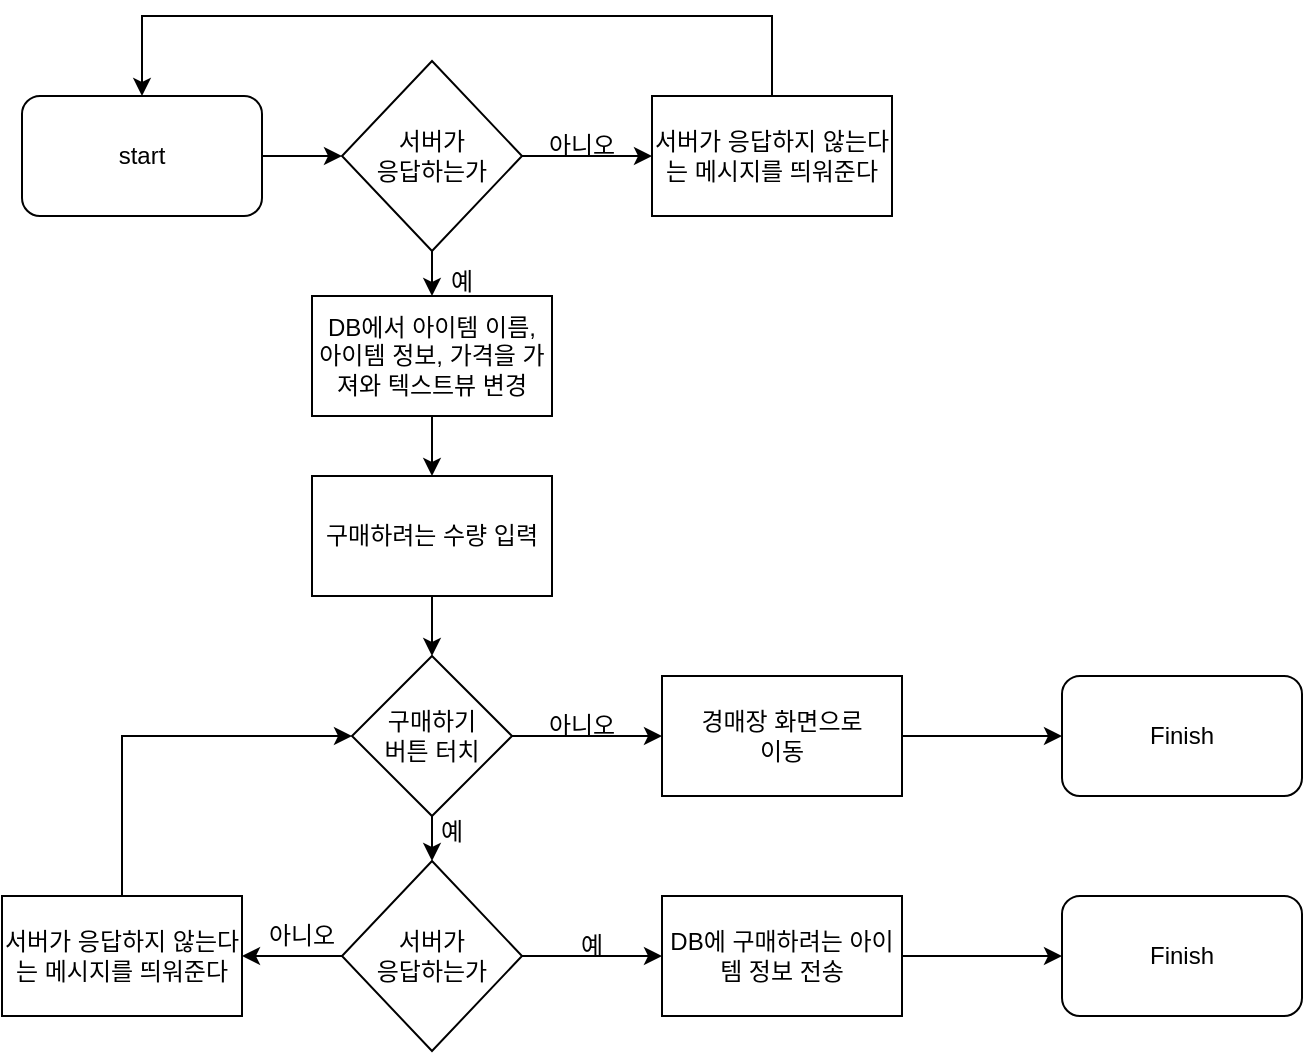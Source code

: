 <mxfile version="16.0.0" type="device"><diagram id="C5RBs43oDa-KdzZeNtuy" name="Page-1"><mxGraphModel dx="1422" dy="737" grid="1" gridSize="10" guides="1" tooltips="1" connect="1" arrows="1" fold="1" page="1" pageScale="1" pageWidth="827" pageHeight="1169" math="0" shadow="0"><root><mxCell id="WIyWlLk6GJQsqaUBKTNV-0"/><mxCell id="WIyWlLk6GJQsqaUBKTNV-1" parent="WIyWlLk6GJQsqaUBKTNV-0"/><mxCell id="eX_25duwFc8bF15q4215-0" value="" style="edgeStyle=orthogonalEdgeStyle;rounded=0;orthogonalLoop=1;jettySize=auto;html=1;" edge="1" parent="WIyWlLk6GJQsqaUBKTNV-1" source="eX_25duwFc8bF15q4215-1" target="eX_25duwFc8bF15q4215-4"><mxGeometry relative="1" as="geometry"/></mxCell><mxCell id="eX_25duwFc8bF15q4215-1" value="start" style="rounded=1;whiteSpace=wrap;html=1;" vertex="1" parent="WIyWlLk6GJQsqaUBKTNV-1"><mxGeometry x="110" y="120" width="120" height="60" as="geometry"/></mxCell><mxCell id="eX_25duwFc8bF15q4215-2" value="" style="edgeStyle=orthogonalEdgeStyle;rounded=0;orthogonalLoop=1;jettySize=auto;html=1;" edge="1" parent="WIyWlLk6GJQsqaUBKTNV-1" source="eX_25duwFc8bF15q4215-4" target="eX_25duwFc8bF15q4215-6"><mxGeometry relative="1" as="geometry"/></mxCell><mxCell id="eX_25duwFc8bF15q4215-3" value="" style="edgeStyle=orthogonalEdgeStyle;rounded=0;orthogonalLoop=1;jettySize=auto;html=1;" edge="1" parent="WIyWlLk6GJQsqaUBKTNV-1" source="eX_25duwFc8bF15q4215-4"><mxGeometry relative="1" as="geometry"><mxPoint x="425" y="150" as="targetPoint"/></mxGeometry></mxCell><mxCell id="eX_25duwFc8bF15q4215-4" value="서버가 &lt;br&gt;응답하는가" style="rhombus;whiteSpace=wrap;html=1;" vertex="1" parent="WIyWlLk6GJQsqaUBKTNV-1"><mxGeometry x="270" y="102.5" width="90" height="95" as="geometry"/></mxCell><mxCell id="eX_25duwFc8bF15q4215-60" value="" style="edgeStyle=orthogonalEdgeStyle;rounded=0;orthogonalLoop=1;jettySize=auto;html=1;" edge="1" parent="WIyWlLk6GJQsqaUBKTNV-1" source="eX_25duwFc8bF15q4215-6" target="eX_25duwFc8bF15q4215-59"><mxGeometry relative="1" as="geometry"/></mxCell><mxCell id="eX_25duwFc8bF15q4215-6" value="DB에서 아이템 이름, 아이템 정보, 가격을 가져와 텍스트뷰 변경" style="whiteSpace=wrap;html=1;" vertex="1" parent="WIyWlLk6GJQsqaUBKTNV-1"><mxGeometry x="255" y="220" width="120" height="60" as="geometry"/></mxCell><mxCell id="eX_25duwFc8bF15q4215-7" style="edgeStyle=orthogonalEdgeStyle;rounded=0;orthogonalLoop=1;jettySize=auto;html=1;entryX=0.5;entryY=0;entryDx=0;entryDy=0;" edge="1" parent="WIyWlLk6GJQsqaUBKTNV-1" target="eX_25duwFc8bF15q4215-1"><mxGeometry relative="1" as="geometry"><mxPoint x="430" y="50" as="targetPoint"/><Array as="points"><mxPoint x="485" y="80"/><mxPoint x="170" y="80"/></Array><mxPoint x="485" y="120" as="sourcePoint"/></mxGeometry></mxCell><mxCell id="eX_25duwFc8bF15q4215-8" value="예" style="text;html=1;strokeColor=none;fillColor=none;align=center;verticalAlign=middle;whiteSpace=wrap;rounded=0;" vertex="1" parent="WIyWlLk6GJQsqaUBKTNV-1"><mxGeometry x="300" y="197.5" width="60" height="30" as="geometry"/></mxCell><mxCell id="eX_25duwFc8bF15q4215-9" value="아니오" style="text;html=1;strokeColor=none;fillColor=none;align=center;verticalAlign=middle;whiteSpace=wrap;rounded=0;" vertex="1" parent="WIyWlLk6GJQsqaUBKTNV-1"><mxGeometry x="360" y="130" width="60" height="30" as="geometry"/></mxCell><mxCell id="eX_25duwFc8bF15q4215-10" value="" style="edgeStyle=orthogonalEdgeStyle;rounded=0;orthogonalLoop=1;jettySize=auto;html=1;" edge="1" parent="WIyWlLk6GJQsqaUBKTNV-1" source="eX_25duwFc8bF15q4215-12" target="eX_25duwFc8bF15q4215-16"><mxGeometry relative="1" as="geometry"/></mxCell><mxCell id="eX_25duwFc8bF15q4215-11" value="" style="edgeStyle=orthogonalEdgeStyle;rounded=0;orthogonalLoop=1;jettySize=auto;html=1;" edge="1" parent="WIyWlLk6GJQsqaUBKTNV-1" source="eX_25duwFc8bF15q4215-12" target="eX_25duwFc8bF15q4215-20"><mxGeometry relative="1" as="geometry"/></mxCell><mxCell id="eX_25duwFc8bF15q4215-12" value="구매하기&lt;br&gt;버튼 터치" style="rhombus;whiteSpace=wrap;html=1;" vertex="1" parent="WIyWlLk6GJQsqaUBKTNV-1"><mxGeometry x="275" y="400" width="80" height="80" as="geometry"/></mxCell><mxCell id="eX_25duwFc8bF15q4215-13" value="" style="edgeStyle=orthogonalEdgeStyle;rounded=0;orthogonalLoop=1;jettySize=auto;html=1;" edge="1" parent="WIyWlLk6GJQsqaUBKTNV-1" source="eX_25duwFc8bF15q4215-14" target="eX_25duwFc8bF15q4215-26"><mxGeometry relative="1" as="geometry"/></mxCell><mxCell id="eX_25duwFc8bF15q4215-14" value="DB에 구매하려는 아이템 정보 전송" style="whiteSpace=wrap;html=1;" vertex="1" parent="WIyWlLk6GJQsqaUBKTNV-1"><mxGeometry x="430" y="520" width="120" height="60" as="geometry"/></mxCell><mxCell id="eX_25duwFc8bF15q4215-15" value="" style="edgeStyle=orthogonalEdgeStyle;rounded=0;orthogonalLoop=1;jettySize=auto;html=1;" edge="1" parent="WIyWlLk6GJQsqaUBKTNV-1" source="eX_25duwFc8bF15q4215-16" target="eX_25duwFc8bF15q4215-17"><mxGeometry relative="1" as="geometry"/></mxCell><mxCell id="eX_25duwFc8bF15q4215-16" value="경매장 화면으로 &lt;br&gt;이동" style="whiteSpace=wrap;html=1;" vertex="1" parent="WIyWlLk6GJQsqaUBKTNV-1"><mxGeometry x="430" y="410" width="120" height="60" as="geometry"/></mxCell><mxCell id="eX_25duwFc8bF15q4215-17" value="Finish" style="rounded=1;whiteSpace=wrap;html=1;" vertex="1" parent="WIyWlLk6GJQsqaUBKTNV-1"><mxGeometry x="630" y="410" width="120" height="60" as="geometry"/></mxCell><mxCell id="eX_25duwFc8bF15q4215-18" value="" style="edgeStyle=orthogonalEdgeStyle;rounded=0;orthogonalLoop=1;jettySize=auto;html=1;" edge="1" parent="WIyWlLk6GJQsqaUBKTNV-1" source="eX_25duwFc8bF15q4215-20" target="eX_25duwFc8bF15q4215-25"><mxGeometry relative="1" as="geometry"/></mxCell><mxCell id="eX_25duwFc8bF15q4215-19" value="" style="edgeStyle=orthogonalEdgeStyle;rounded=0;orthogonalLoop=1;jettySize=auto;html=1;" edge="1" parent="WIyWlLk6GJQsqaUBKTNV-1" source="eX_25duwFc8bF15q4215-20" target="eX_25duwFc8bF15q4215-14"><mxGeometry relative="1" as="geometry"/></mxCell><mxCell id="eX_25duwFc8bF15q4215-20" value="서버가 &lt;br&gt;응답하는가" style="rhombus;whiteSpace=wrap;html=1;" vertex="1" parent="WIyWlLk6GJQsqaUBKTNV-1"><mxGeometry x="270" y="502.5" width="90" height="95" as="geometry"/></mxCell><mxCell id="eX_25duwFc8bF15q4215-21" value="예" style="text;html=1;strokeColor=none;fillColor=none;align=center;verticalAlign=middle;whiteSpace=wrap;rounded=0;" vertex="1" parent="WIyWlLk6GJQsqaUBKTNV-1"><mxGeometry x="295" y="472.5" width="60" height="30" as="geometry"/></mxCell><mxCell id="eX_25duwFc8bF15q4215-22" value="아니오" style="text;html=1;strokeColor=none;fillColor=none;align=center;verticalAlign=middle;whiteSpace=wrap;rounded=0;" vertex="1" parent="WIyWlLk6GJQsqaUBKTNV-1"><mxGeometry x="360" y="420" width="60" height="30" as="geometry"/></mxCell><mxCell id="eX_25duwFc8bF15q4215-23" value="서버가 응답하지 않는다는 메시지를 띄워준다" style="rounded=0;whiteSpace=wrap;html=1;" vertex="1" parent="WIyWlLk6GJQsqaUBKTNV-1"><mxGeometry x="425" y="120" width="120" height="60" as="geometry"/></mxCell><mxCell id="eX_25duwFc8bF15q4215-24" style="edgeStyle=orthogonalEdgeStyle;rounded=0;orthogonalLoop=1;jettySize=auto;html=1;entryX=0;entryY=0.5;entryDx=0;entryDy=0;" edge="1" parent="WIyWlLk6GJQsqaUBKTNV-1" source="eX_25duwFc8bF15q4215-25" target="eX_25duwFc8bF15q4215-12"><mxGeometry relative="1" as="geometry"><Array as="points"><mxPoint x="160" y="440"/></Array></mxGeometry></mxCell><mxCell id="eX_25duwFc8bF15q4215-25" value="서버가 응답하지 않는다는 메시지를 띄워준다" style="rounded=0;whiteSpace=wrap;html=1;" vertex="1" parent="WIyWlLk6GJQsqaUBKTNV-1"><mxGeometry x="100" y="520" width="120" height="60" as="geometry"/></mxCell><mxCell id="eX_25duwFc8bF15q4215-26" value="Finish" style="rounded=1;whiteSpace=wrap;html=1;" vertex="1" parent="WIyWlLk6GJQsqaUBKTNV-1"><mxGeometry x="630" y="520" width="120" height="60" as="geometry"/></mxCell><mxCell id="eX_25duwFc8bF15q4215-27" value="아니오" style="text;html=1;strokeColor=none;fillColor=none;align=center;verticalAlign=middle;whiteSpace=wrap;rounded=0;" vertex="1" parent="WIyWlLk6GJQsqaUBKTNV-1"><mxGeometry x="220" y="530" width="60" height="20" as="geometry"/></mxCell><mxCell id="eX_25duwFc8bF15q4215-28" value="예" style="text;html=1;strokeColor=none;fillColor=none;align=center;verticalAlign=middle;whiteSpace=wrap;rounded=0;" vertex="1" parent="WIyWlLk6GJQsqaUBKTNV-1"><mxGeometry x="365" y="530" width="60" height="30" as="geometry"/></mxCell><mxCell id="eX_25duwFc8bF15q4215-61" style="edgeStyle=orthogonalEdgeStyle;rounded=0;orthogonalLoop=1;jettySize=auto;html=1;entryX=0.5;entryY=0;entryDx=0;entryDy=0;" edge="1" parent="WIyWlLk6GJQsqaUBKTNV-1" source="eX_25duwFc8bF15q4215-59" target="eX_25duwFc8bF15q4215-12"><mxGeometry relative="1" as="geometry"/></mxCell><mxCell id="eX_25duwFc8bF15q4215-59" value="구매하려는 수량 입력" style="rounded=0;whiteSpace=wrap;html=1;" vertex="1" parent="WIyWlLk6GJQsqaUBKTNV-1"><mxGeometry x="255" y="310" width="120" height="60" as="geometry"/></mxCell></root></mxGraphModel></diagram></mxfile>